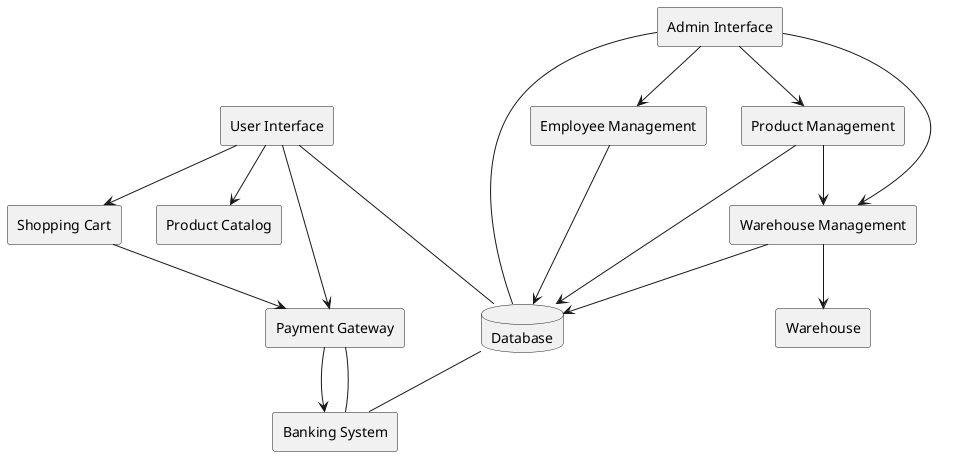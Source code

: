 @startuml

rectangle "User Interface" as UI
rectangle "Product Catalog" as Catalog
rectangle "Shopping Cart" as Cart
rectangle "Payment Gateway" as Payment
rectangle "Banking System" as Bank
rectangle "Admin Interface" as AdminUI
rectangle "Product Management" as ProductMgmt
rectangle "Employee Management" as EmployeeMgmt
rectangle "Warehouse Management" as WarehouseMgmt
database "Database" as DB
rectangle "Warehouse" as Warehouse

UI --> Catalog
UI --> Cart
UI --> Payment
Payment --> Bank
AdminUI --> ProductMgmt
AdminUI --> EmployeeMgmt
AdminUI --> WarehouseMgmt
ProductMgmt --> DB
EmployeeMgmt --> DB
WarehouseMgmt --> DB
ProductMgmt --> WarehouseMgmt
WarehouseMgmt --> Warehouse
Cart --> Payment

UI -- DB
AdminUI -- DB
Payment -- Bank
DB -- Bank

@enduml
